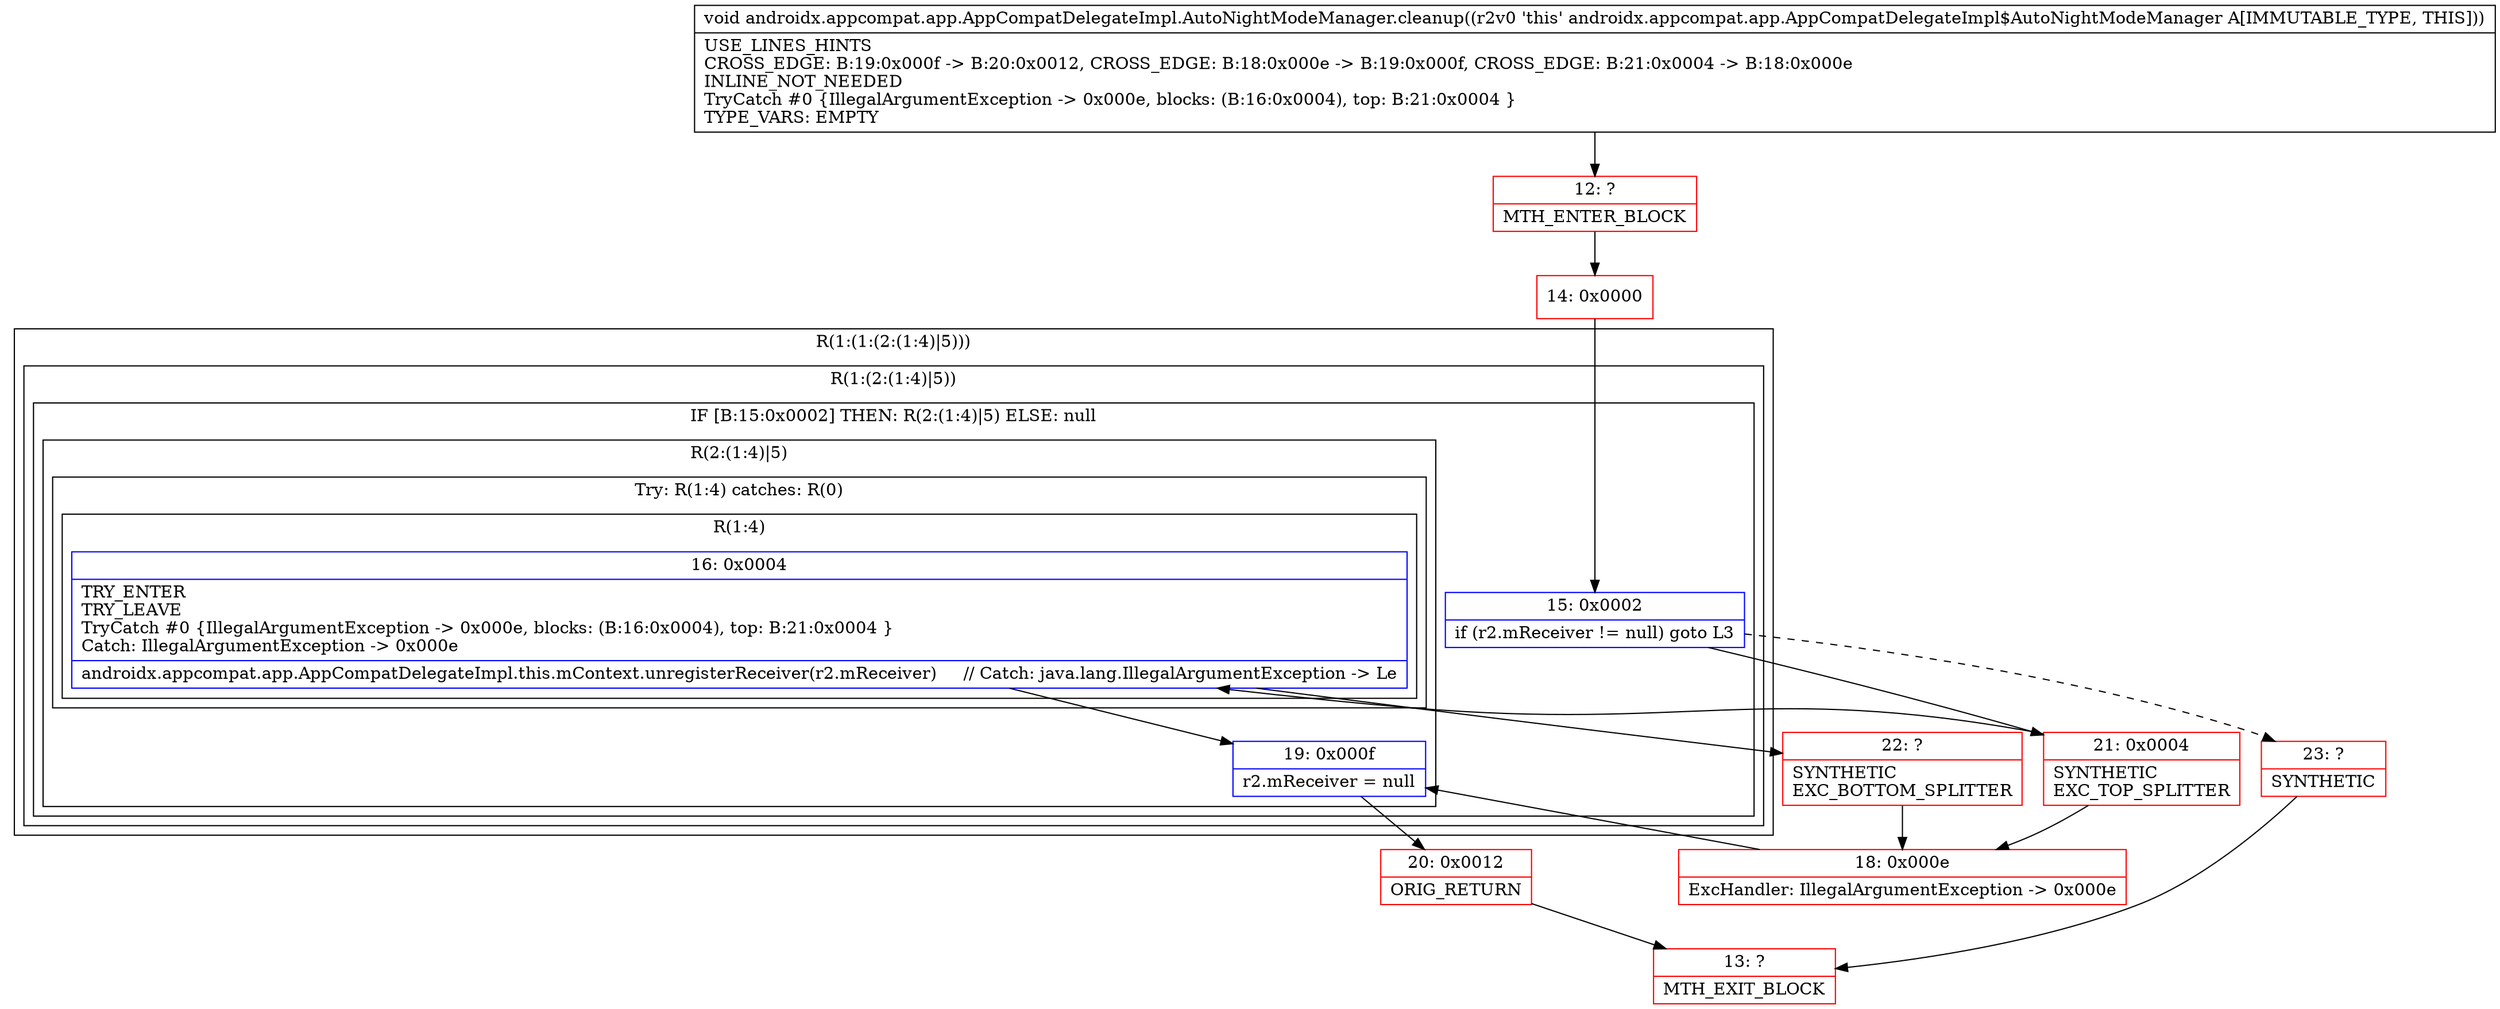 digraph "CFG forandroidx.appcompat.app.AppCompatDelegateImpl.AutoNightModeManager.cleanup()V" {
subgraph cluster_Region_1005700548 {
label = "R(1:(1:(2:(1:4)|5)))";
node [shape=record,color=blue];
subgraph cluster_Region_1873144074 {
label = "R(1:(2:(1:4)|5))";
node [shape=record,color=blue];
subgraph cluster_IfRegion_709616851 {
label = "IF [B:15:0x0002] THEN: R(2:(1:4)|5) ELSE: null";
node [shape=record,color=blue];
Node_15 [shape=record,label="{15\:\ 0x0002|if (r2.mReceiver != null) goto L3\l}"];
subgraph cluster_Region_1548096682 {
label = "R(2:(1:4)|5)";
node [shape=record,color=blue];
subgraph cluster_TryCatchRegion_1764504835 {
label = "Try: R(1:4) catches: R(0)";
node [shape=record,color=blue];
subgraph cluster_Region_696347797 {
label = "R(1:4)";
node [shape=record,color=blue];
Node_16 [shape=record,label="{16\:\ 0x0004|TRY_ENTER\lTRY_LEAVE\lTryCatch #0 \{IllegalArgumentException \-\> 0x000e, blocks: (B:16:0x0004), top: B:21:0x0004 \}\lCatch: IllegalArgumentException \-\> 0x000e\l|androidx.appcompat.app.AppCompatDelegateImpl.this.mContext.unregisterReceiver(r2.mReceiver)     \/\/ Catch: java.lang.IllegalArgumentException \-\> Le\l}"];
}
subgraph cluster_Region_1545173002 {
label = "R(0) | ExcHandler: IllegalArgumentException \-\> 0x000e\l";
node [shape=record,color=blue];
}
}
Node_19 [shape=record,label="{19\:\ 0x000f|r2.mReceiver = null\l}"];
}
}
}
}
subgraph cluster_Region_1545173002 {
label = "R(0) | ExcHandler: IllegalArgumentException \-\> 0x000e\l";
node [shape=record,color=blue];
}
Node_12 [shape=record,color=red,label="{12\:\ ?|MTH_ENTER_BLOCK\l}"];
Node_14 [shape=record,color=red,label="{14\:\ 0x0000}"];
Node_21 [shape=record,color=red,label="{21\:\ 0x0004|SYNTHETIC\lEXC_TOP_SPLITTER\l}"];
Node_20 [shape=record,color=red,label="{20\:\ 0x0012|ORIG_RETURN\l}"];
Node_13 [shape=record,color=red,label="{13\:\ ?|MTH_EXIT_BLOCK\l}"];
Node_22 [shape=record,color=red,label="{22\:\ ?|SYNTHETIC\lEXC_BOTTOM_SPLITTER\l}"];
Node_18 [shape=record,color=red,label="{18\:\ 0x000e|ExcHandler: IllegalArgumentException \-\> 0x000e\l}"];
Node_23 [shape=record,color=red,label="{23\:\ ?|SYNTHETIC\l}"];
MethodNode[shape=record,label="{void androidx.appcompat.app.AppCompatDelegateImpl.AutoNightModeManager.cleanup((r2v0 'this' androidx.appcompat.app.AppCompatDelegateImpl$AutoNightModeManager A[IMMUTABLE_TYPE, THIS]))  | USE_LINES_HINTS\lCROSS_EDGE: B:19:0x000f \-\> B:20:0x0012, CROSS_EDGE: B:18:0x000e \-\> B:19:0x000f, CROSS_EDGE: B:21:0x0004 \-\> B:18:0x000e\lINLINE_NOT_NEEDED\lTryCatch #0 \{IllegalArgumentException \-\> 0x000e, blocks: (B:16:0x0004), top: B:21:0x0004 \}\lTYPE_VARS: EMPTY\l}"];
MethodNode -> Node_12;Node_15 -> Node_21;
Node_15 -> Node_23[style=dashed];
Node_16 -> Node_19;
Node_16 -> Node_22;
Node_19 -> Node_20;
Node_12 -> Node_14;
Node_14 -> Node_15;
Node_21 -> Node_16;
Node_21 -> Node_18;
Node_20 -> Node_13;
Node_22 -> Node_18;
Node_18 -> Node_19;
Node_23 -> Node_13;
}

